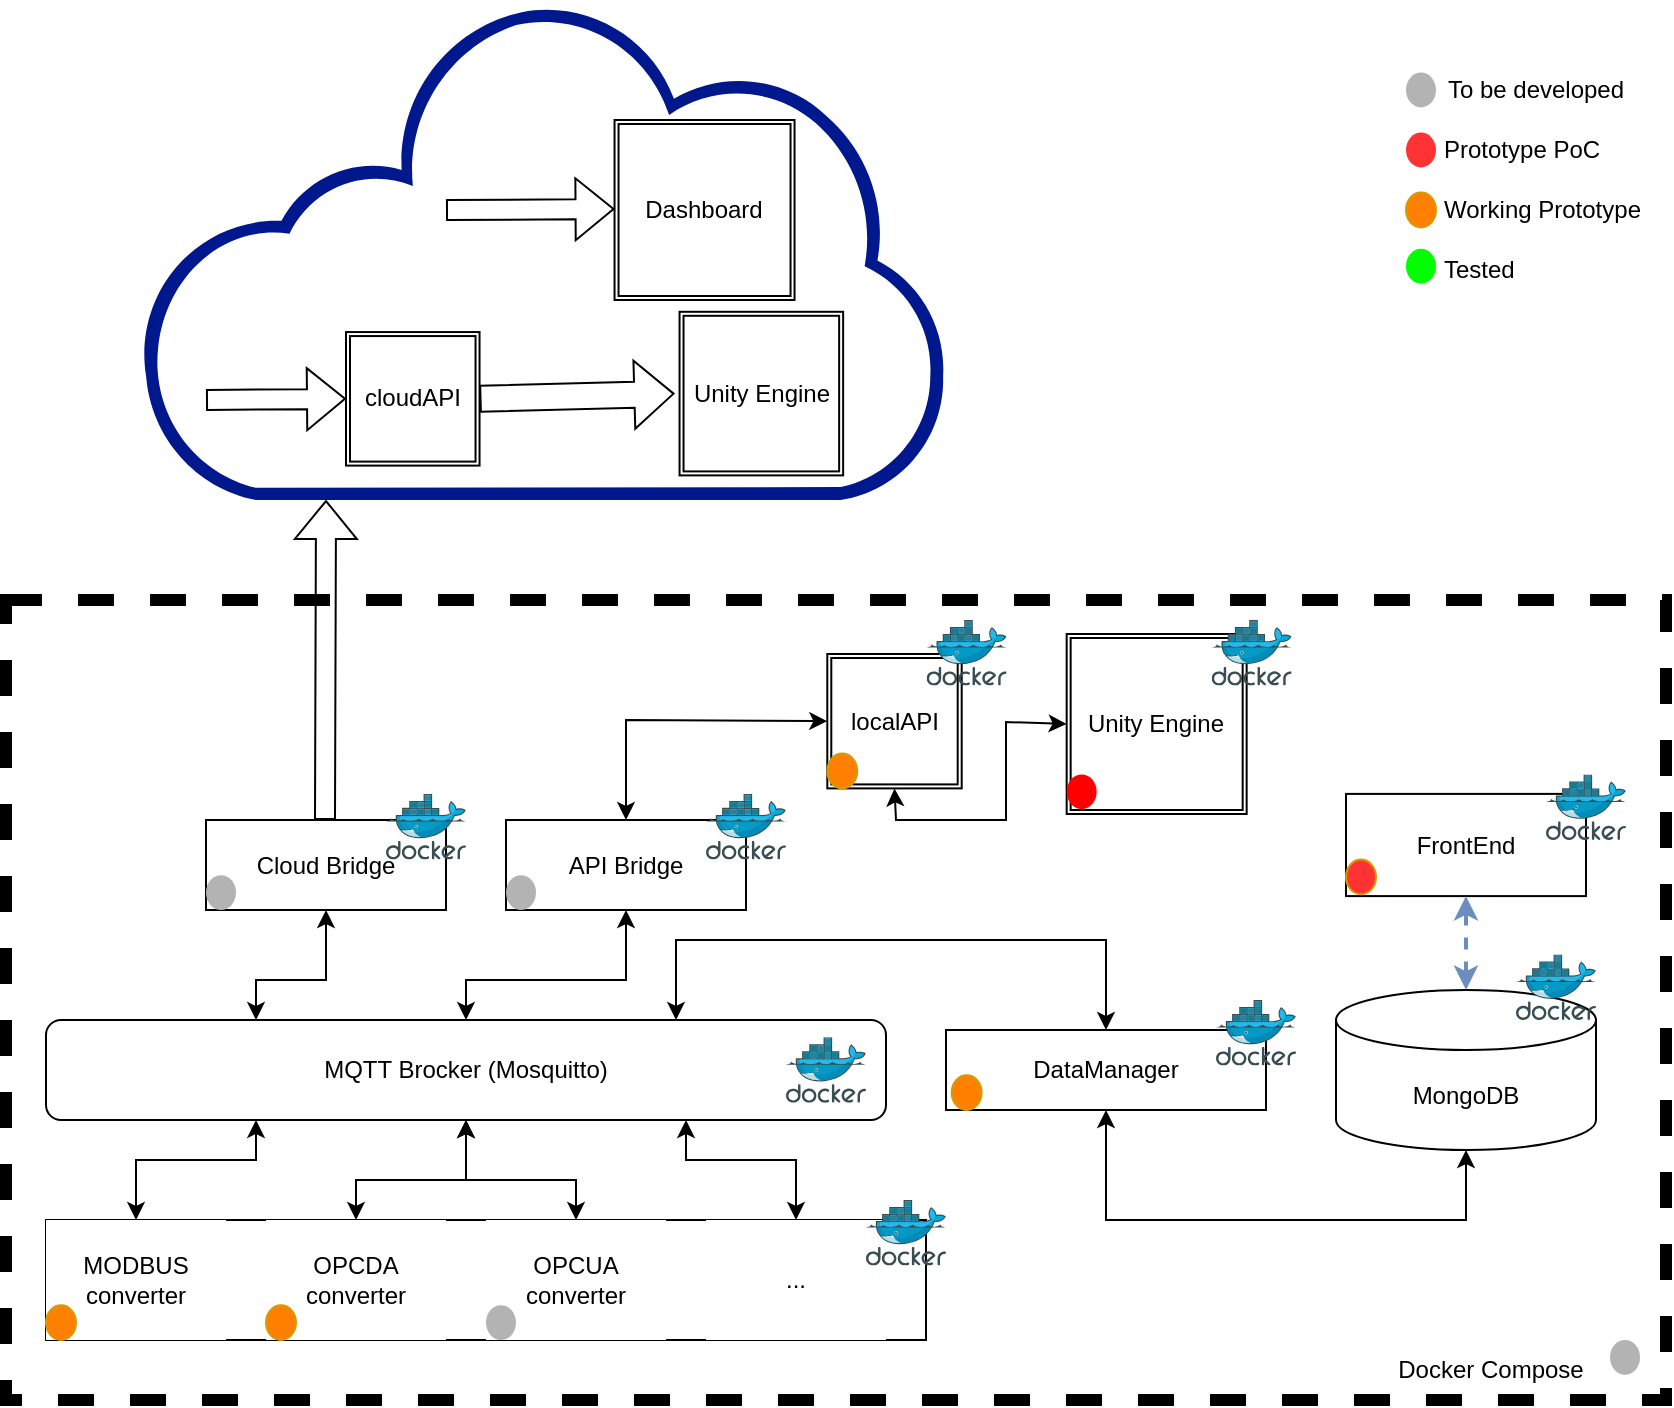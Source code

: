 <mxfile version="22.1.18" type="device">
  <diagram name="Página-1" id="7zzRH2UkfeKaquIX6ZkR">
    <mxGraphModel dx="1253" dy="1880" grid="1" gridSize="10" guides="1" tooltips="1" connect="1" arrows="1" fold="1" page="1" pageScale="1" pageWidth="827" pageHeight="1169" math="0" shadow="0">
      <root>
        <mxCell id="0" />
        <mxCell id="1" parent="0" />
        <mxCell id="7Npt1wdLBXmJ5ymIumH4-31" value="" style="rounded=0;whiteSpace=wrap;html=1;fillColor=none;dashed=1;strokeWidth=6;" parent="1" vertex="1">
          <mxGeometry x="10" y="220" width="830" height="400" as="geometry" />
        </mxCell>
        <mxCell id="4FtWLuwmcuxWjbDtP5bd-3" value="" style="rounded=0;whiteSpace=wrap;html=1;strokeColor=default;" parent="1" vertex="1">
          <mxGeometry x="30" y="530" width="440" height="60" as="geometry" />
        </mxCell>
        <mxCell id="7Npt1wdLBXmJ5ymIumH4-1" value="OPCDA converter" style="rounded=0;whiteSpace=wrap;html=1;strokeColor=none;" parent="1" vertex="1">
          <mxGeometry x="140" y="530" width="90" height="60" as="geometry" />
        </mxCell>
        <mxCell id="7Npt1wdLBXmJ5ymIumH4-3" value="MQTT Brocker (Mosquitto)" style="rounded=1;whiteSpace=wrap;html=1;" parent="1" vertex="1">
          <mxGeometry x="30" y="430" width="420" height="50" as="geometry" />
        </mxCell>
        <mxCell id="7Npt1wdLBXmJ5ymIumH4-4" value="MODBUS converter" style="rounded=0;whiteSpace=wrap;html=1;strokeColor=none;" parent="1" vertex="1">
          <mxGeometry x="30" y="530" width="90" height="60" as="geometry" />
        </mxCell>
        <mxCell id="7Npt1wdLBXmJ5ymIumH4-5" value="OPCUA converter" style="rounded=0;whiteSpace=wrap;html=1;strokeColor=none;" parent="1" vertex="1">
          <mxGeometry x="250" y="530" width="90" height="60" as="geometry" />
        </mxCell>
        <mxCell id="7Npt1wdLBXmJ5ymIumH4-6" value="..." style="rounded=0;whiteSpace=wrap;html=1;strokeColor=none;" parent="1" vertex="1">
          <mxGeometry x="360" y="530" width="90" height="60" as="geometry" />
        </mxCell>
        <mxCell id="7Npt1wdLBXmJ5ymIumH4-7" value="MongoDB" style="shape=cylinder3;whiteSpace=wrap;html=1;boundedLbl=1;backgroundOutline=1;size=15;" parent="1" vertex="1">
          <mxGeometry x="675" y="415" width="130" height="80" as="geometry" />
        </mxCell>
        <mxCell id="7Npt1wdLBXmJ5ymIumH4-9" value="Cloud Bridge" style="rounded=0;whiteSpace=wrap;html=1;" parent="1" vertex="1">
          <mxGeometry x="110" y="330" width="120" height="45" as="geometry" />
        </mxCell>
        <mxCell id="7Npt1wdLBXmJ5ymIumH4-10" value="DataManager" style="rounded=0;whiteSpace=wrap;html=1;" parent="1" vertex="1">
          <mxGeometry x="480" y="435" width="160" height="40" as="geometry" />
        </mxCell>
        <mxCell id="7Npt1wdLBXmJ5ymIumH4-13" value="" style="image;sketch=0;aspect=fixed;html=1;points=[];align=center;fontSize=12;image=img/lib/mscae/Docker.svg;" parent="1" vertex="1">
          <mxGeometry x="400" y="438.6" width="40" height="32.8" as="geometry" />
        </mxCell>
        <mxCell id="7Npt1wdLBXmJ5ymIumH4-17" value="" style="image;sketch=0;aspect=fixed;html=1;points=[];align=center;fontSize=12;image=img/lib/mscae/Docker.svg;" parent="1" vertex="1">
          <mxGeometry x="200" y="316.95" width="40" height="32.8" as="geometry" />
        </mxCell>
        <mxCell id="7Npt1wdLBXmJ5ymIumH4-18" value="" style="image;sketch=0;aspect=fixed;html=1;points=[];align=center;fontSize=12;image=img/lib/mscae/Docker.svg;" parent="1" vertex="1">
          <mxGeometry x="765" y="397.2" width="40" height="32.8" as="geometry" />
        </mxCell>
        <mxCell id="7Npt1wdLBXmJ5ymIumH4-19" value="" style="image;sketch=0;aspect=fixed;html=1;points=[];align=center;fontSize=12;image=img/lib/mscae/Docker.svg;" parent="1" vertex="1">
          <mxGeometry x="615" y="420" width="40" height="32.8" as="geometry" />
        </mxCell>
        <mxCell id="7Npt1wdLBXmJ5ymIumH4-20" value="" style="sketch=0;aspect=fixed;pointerEvents=1;shadow=0;dashed=0;html=1;strokeColor=none;labelPosition=center;verticalLabelPosition=bottom;verticalAlign=top;align=center;fillColor=#00188D;shape=mxgraph.mscae.enterprise.internet_hollow" parent="1" vertex="1">
          <mxGeometry x="76.77" y="-80" width="403.23" height="250" as="geometry" />
        </mxCell>
        <mxCell id="7Npt1wdLBXmJ5ymIumH4-24" value="FrontEnd" style="rounded=0;whiteSpace=wrap;html=1;" parent="1" vertex="1">
          <mxGeometry x="680" y="316.95" width="120" height="51.1" as="geometry" />
        </mxCell>
        <mxCell id="7Npt1wdLBXmJ5ymIumH4-25" value="" style="image;sketch=0;aspect=fixed;html=1;points=[];align=center;fontSize=12;image=img/lib/mscae/Docker.svg;" parent="1" vertex="1">
          <mxGeometry x="780" y="307.2" width="40" height="32.8" as="geometry" />
        </mxCell>
        <mxCell id="7Npt1wdLBXmJ5ymIumH4-26" value="Dashboard" style="shape=ext;double=1;whiteSpace=wrap;html=1;aspect=fixed;" parent="1" vertex="1">
          <mxGeometry x="314.27" y="-20" width="90" height="90" as="geometry" />
        </mxCell>
        <mxCell id="7Npt1wdLBXmJ5ymIumH4-27" value="Unity Engine" style="shape=ext;double=1;whiteSpace=wrap;html=1;aspect=fixed;" parent="1" vertex="1">
          <mxGeometry x="346.77" y="75.9" width="81.8" height="81.8" as="geometry" />
        </mxCell>
        <mxCell id="7Npt1wdLBXmJ5ymIumH4-28" value="" style="shape=flexArrow;endArrow=classic;html=1;rounded=0;entryX=0;entryY=0.5;entryDx=0;entryDy=0;" parent="1" target="7kdsMO98y5sn18G8m-w_-2" edge="1">
          <mxGeometry width="50" height="50" relative="1" as="geometry">
            <mxPoint x="110" y="120" as="sourcePoint" />
            <mxPoint x="211.77" y="61.8" as="targetPoint" />
          </mxGeometry>
        </mxCell>
        <mxCell id="7Npt1wdLBXmJ5ymIumH4-29" value="" style="shape=flexArrow;endArrow=classic;html=1;rounded=0;entryX=0;entryY=0.5;entryDx=0;entryDy=0;" parent="1" edge="1">
          <mxGeometry width="50" height="50" relative="1" as="geometry">
            <mxPoint x="230" y="25" as="sourcePoint" />
            <mxPoint x="314.27" y="24.52" as="targetPoint" />
          </mxGeometry>
        </mxCell>
        <mxCell id="7Npt1wdLBXmJ5ymIumH4-33" value="" style="endArrow=classic;startArrow=classic;html=1;rounded=0;exitX=0.5;exitY=0;exitDx=0;exitDy=0;" parent="1" source="7Npt1wdLBXmJ5ymIumH4-6" edge="1">
          <mxGeometry width="50" height="50" relative="1" as="geometry">
            <mxPoint x="390" y="520" as="sourcePoint" />
            <mxPoint x="350" y="480" as="targetPoint" />
            <Array as="points">
              <mxPoint x="405" y="500" />
              <mxPoint x="350" y="500" />
            </Array>
          </mxGeometry>
        </mxCell>
        <mxCell id="7Npt1wdLBXmJ5ymIumH4-34" value="" style="endArrow=classic;startArrow=classic;html=1;rounded=0;exitX=0.5;exitY=0;exitDx=0;exitDy=0;entryX=0.5;entryY=1;entryDx=0;entryDy=0;" parent="1" source="7Npt1wdLBXmJ5ymIumH4-1" target="7Npt1wdLBXmJ5ymIumH4-3" edge="1">
          <mxGeometry width="50" height="50" relative="1" as="geometry">
            <mxPoint x="415" y="540" as="sourcePoint" />
            <mxPoint x="360" y="490" as="targetPoint" />
            <Array as="points">
              <mxPoint x="185" y="510" />
              <mxPoint x="240" y="510" />
            </Array>
          </mxGeometry>
        </mxCell>
        <mxCell id="7Npt1wdLBXmJ5ymIumH4-35" value="" style="endArrow=classic;startArrow=classic;html=1;rounded=0;exitX=0.5;exitY=0;exitDx=0;exitDy=0;entryX=0.5;entryY=1;entryDx=0;entryDy=0;" parent="1" source="7Npt1wdLBXmJ5ymIumH4-5" target="7Npt1wdLBXmJ5ymIumH4-3" edge="1">
          <mxGeometry width="50" height="50" relative="1" as="geometry">
            <mxPoint x="300" y="530" as="sourcePoint" />
            <mxPoint x="250" y="480" as="targetPoint" />
            <Array as="points">
              <mxPoint x="295" y="510" />
              <mxPoint x="240" y="510" />
            </Array>
          </mxGeometry>
        </mxCell>
        <mxCell id="7Npt1wdLBXmJ5ymIumH4-36" value="" style="endArrow=classic;startArrow=classic;html=1;rounded=0;exitX=0.5;exitY=0;exitDx=0;exitDy=0;entryX=0.25;entryY=1;entryDx=0;entryDy=0;" parent="1" source="7Npt1wdLBXmJ5ymIumH4-4" target="7Npt1wdLBXmJ5ymIumH4-3" edge="1">
          <mxGeometry width="50" height="50" relative="1" as="geometry">
            <mxPoint x="435" y="560" as="sourcePoint" />
            <mxPoint x="380" y="510" as="targetPoint" />
            <Array as="points">
              <mxPoint x="75" y="500" />
              <mxPoint x="135" y="500" />
            </Array>
          </mxGeometry>
        </mxCell>
        <mxCell id="7Npt1wdLBXmJ5ymIumH4-37" value="" style="endArrow=classic;startArrow=classic;html=1;rounded=0;entryX=0.25;entryY=0;entryDx=0;entryDy=0;exitX=0.5;exitY=1;exitDx=0;exitDy=0;" parent="1" source="7Npt1wdLBXmJ5ymIumH4-9" target="7Npt1wdLBXmJ5ymIumH4-3" edge="1">
          <mxGeometry width="50" height="50" relative="1" as="geometry">
            <mxPoint x="85" y="540" as="sourcePoint" />
            <mxPoint x="145" y="490" as="targetPoint" />
            <Array as="points">
              <mxPoint x="170" y="410" />
              <mxPoint x="135" y="410" />
            </Array>
          </mxGeometry>
        </mxCell>
        <mxCell id="7Npt1wdLBXmJ5ymIumH4-39" value="" style="endArrow=classic;startArrow=classic;html=1;rounded=0;entryX=0.5;entryY=1;entryDx=0;entryDy=0;dashed=1;strokeWidth=2;fillColor=#dae8fc;strokeColor=#6c8ebf;exitX=0.5;exitY=0;exitDx=0;exitDy=0;exitPerimeter=0;" parent="1" source="7Npt1wdLBXmJ5ymIumH4-7" target="7Npt1wdLBXmJ5ymIumH4-24" edge="1">
          <mxGeometry width="50" height="50" relative="1" as="geometry">
            <mxPoint x="355" y="440" as="sourcePoint" />
            <mxPoint x="390" y="374" as="targetPoint" />
          </mxGeometry>
        </mxCell>
        <mxCell id="7Npt1wdLBXmJ5ymIumH4-42" value="" style="endArrow=classic;startArrow=classic;html=1;rounded=0;exitX=0.5;exitY=0;exitDx=0;exitDy=0;entryX=0.75;entryY=0;entryDx=0;entryDy=0;" parent="1" source="7Npt1wdLBXmJ5ymIumH4-10" target="7Npt1wdLBXmJ5ymIumH4-3" edge="1">
          <mxGeometry width="50" height="50" relative="1" as="geometry">
            <mxPoint x="630" y="450" as="sourcePoint" />
            <mxPoint x="460" y="465" as="targetPoint" />
            <Array as="points">
              <mxPoint x="560" y="390" />
              <mxPoint x="345" y="390" />
            </Array>
          </mxGeometry>
        </mxCell>
        <mxCell id="7Npt1wdLBXmJ5ymIumH4-43" value="" style="shape=flexArrow;endArrow=classic;html=1;rounded=0;" parent="1" edge="1">
          <mxGeometry width="50" height="50" relative="1" as="geometry">
            <mxPoint x="169.5" y="330" as="sourcePoint" />
            <mxPoint x="170" y="170" as="targetPoint" />
          </mxGeometry>
        </mxCell>
        <mxCell id="7Npt1wdLBXmJ5ymIumH4-44" value="Docker Compose" style="text;html=1;strokeColor=none;fillColor=none;align=center;verticalAlign=middle;whiteSpace=wrap;rounded=0;" parent="1" vertex="1">
          <mxGeometry x="700" y="590" width="105" height="30" as="geometry" />
        </mxCell>
        <mxCell id="7kdsMO98y5sn18G8m-w_-2" value="cloudAPI" style="shape=ext;double=1;whiteSpace=wrap;html=1;aspect=fixed;" parent="1" vertex="1">
          <mxGeometry x="180" y="86.03" width="66.77" height="66.77" as="geometry" />
        </mxCell>
        <mxCell id="7kdsMO98y5sn18G8m-w_-4" value="" style="shape=flexArrow;endArrow=classic;html=1;rounded=0;entryX=0;entryY=0.5;entryDx=0;entryDy=0;width=13;endSize=6.2;exitX=1;exitY=0.5;exitDx=0;exitDy=0;" parent="1" source="7kdsMO98y5sn18G8m-w_-2" edge="1">
          <mxGeometry width="50" height="50" relative="1" as="geometry">
            <mxPoint x="171.77" y="126.8" as="sourcePoint" />
            <mxPoint x="344.27" y="116.8" as="targetPoint" />
          </mxGeometry>
        </mxCell>
        <mxCell id="UQ5qbsGniW9rWeWsS5vU-2" value="" style="endArrow=classic;startArrow=classic;html=1;rounded=0;entryX=0.5;entryY=1;entryDx=0;entryDy=0;exitX=0.5;exitY=1;exitDx=0;exitDy=0;exitPerimeter=0;" parent="1" source="7Npt1wdLBXmJ5ymIumH4-7" target="7Npt1wdLBXmJ5ymIumH4-10" edge="1">
          <mxGeometry width="50" height="50" relative="1" as="geometry">
            <mxPoint x="560" y="545" as="sourcePoint" />
            <mxPoint x="610" y="495" as="targetPoint" />
            <Array as="points">
              <mxPoint x="740" y="530" />
              <mxPoint x="560" y="530" />
            </Array>
          </mxGeometry>
        </mxCell>
        <mxCell id="9k12AXy6tt7gyHXrd-Mn-1" value="API Bridge" style="rounded=0;whiteSpace=wrap;html=1;" parent="1" vertex="1">
          <mxGeometry x="260" y="330" width="120" height="45" as="geometry" />
        </mxCell>
        <mxCell id="9k12AXy6tt7gyHXrd-Mn-2" value="Unity Engine" style="shape=ext;double=1;whiteSpace=wrap;html=1;aspect=fixed;" parent="1" vertex="1">
          <mxGeometry x="540.33" y="237" width="90" height="90" as="geometry" />
        </mxCell>
        <mxCell id="9k12AXy6tt7gyHXrd-Mn-3" value="localAPI" style="shape=ext;double=1;whiteSpace=wrap;html=1;aspect=fixed;" parent="1" vertex="1">
          <mxGeometry x="420.65" y="247" width="67.2" height="67.2" as="geometry" />
        </mxCell>
        <mxCell id="9k12AXy6tt7gyHXrd-Mn-4" value="" style="endArrow=classic;startArrow=classic;html=1;rounded=0;entryX=0.5;entryY=0;entryDx=0;entryDy=0;exitX=0.5;exitY=1;exitDx=0;exitDy=0;" parent="1" source="9k12AXy6tt7gyHXrd-Mn-1" target="7Npt1wdLBXmJ5ymIumH4-3" edge="1">
          <mxGeometry width="50" height="50" relative="1" as="geometry">
            <mxPoint x="180" y="385" as="sourcePoint" />
            <mxPoint x="145" y="440" as="targetPoint" />
            <Array as="points">
              <mxPoint x="320" y="410" />
              <mxPoint x="240" y="410" />
            </Array>
          </mxGeometry>
        </mxCell>
        <mxCell id="9k12AXy6tt7gyHXrd-Mn-6" value="" style="endArrow=classic;startArrow=classic;html=1;rounded=0;entryX=0;entryY=0.5;entryDx=0;entryDy=0;exitX=0.5;exitY=0;exitDx=0;exitDy=0;" parent="1" source="9k12AXy6tt7gyHXrd-Mn-1" target="9k12AXy6tt7gyHXrd-Mn-3" edge="1">
          <mxGeometry width="50" height="50" relative="1" as="geometry">
            <mxPoint x="330" y="385" as="sourcePoint" />
            <mxPoint x="250" y="440" as="targetPoint" />
            <Array as="points">
              <mxPoint x="320" y="300" />
              <mxPoint x="320" y="280" />
            </Array>
          </mxGeometry>
        </mxCell>
        <mxCell id="9k12AXy6tt7gyHXrd-Mn-7" value="" style="endArrow=classic;startArrow=classic;html=1;rounded=0;entryX=0.5;entryY=1;entryDx=0;entryDy=0;exitX=0;exitY=0.5;exitDx=0;exitDy=0;" parent="1" source="9k12AXy6tt7gyHXrd-Mn-2" target="9k12AXy6tt7gyHXrd-Mn-3" edge="1">
          <mxGeometry width="50" height="50" relative="1" as="geometry">
            <mxPoint x="330" y="340" as="sourcePoint" />
            <mxPoint x="440" y="292" as="targetPoint" />
            <Array as="points">
              <mxPoint x="510" y="281" />
              <mxPoint x="510" y="330" />
              <mxPoint x="455" y="330" />
            </Array>
          </mxGeometry>
        </mxCell>
        <mxCell id="9k12AXy6tt7gyHXrd-Mn-8" value="" style="image;sketch=0;aspect=fixed;html=1;points=[];align=center;fontSize=12;image=img/lib/mscae/Docker.svg;" parent="1" vertex="1">
          <mxGeometry x="360" y="316.95" width="40" height="32.8" as="geometry" />
        </mxCell>
        <mxCell id="9k12AXy6tt7gyHXrd-Mn-9" value="" style="image;sketch=0;aspect=fixed;html=1;points=[];align=center;fontSize=12;image=img/lib/mscae/Docker.svg;" parent="1" vertex="1">
          <mxGeometry x="470.33" y="230" width="40" height="32.8" as="geometry" />
        </mxCell>
        <mxCell id="9k12AXy6tt7gyHXrd-Mn-11" value="" style="image;sketch=0;aspect=fixed;html=1;points=[];align=center;fontSize=12;image=img/lib/mscae/Docker.svg;" parent="1" vertex="1">
          <mxGeometry x="612.83" y="230" width="40" height="32.8" as="geometry" />
        </mxCell>
        <mxCell id="9k12AXy6tt7gyHXrd-Mn-14" value="" style="ellipse;whiteSpace=wrap;html=1;fillColor=#FF3333;strokeColor=#d79b00;" parent="1" vertex="1">
          <mxGeometry x="680" y="349.75" width="15" height="17.4" as="geometry" />
        </mxCell>
        <mxCell id="9k12AXy6tt7gyHXrd-Mn-15" value="" style="ellipse;whiteSpace=wrap;html=1;fillColor=#FF8000;strokeColor=#d79b00;" parent="1" vertex="1">
          <mxGeometry x="140" y="572.6" width="15" height="17.4" as="geometry" />
        </mxCell>
        <mxCell id="9k12AXy6tt7gyHXrd-Mn-16" value="" style="ellipse;whiteSpace=wrap;html=1;fillColor=#FF8000;strokeColor=#d79b00;" parent="1" vertex="1">
          <mxGeometry x="420.65" y="296.8" width="15" height="17.4" as="geometry" />
        </mxCell>
        <mxCell id="9k12AXy6tt7gyHXrd-Mn-18" value="" style="ellipse;whiteSpace=wrap;html=1;fillColor=#B3B3B3;strokeColor=none;" parent="1" vertex="1">
          <mxGeometry x="250" y="572.6" width="15" height="17.4" as="geometry" />
        </mxCell>
        <mxCell id="9k12AXy6tt7gyHXrd-Mn-20" value="" style="ellipse;whiteSpace=wrap;html=1;fillColor=#B3B3B3;strokeColor=none;" parent="1" vertex="1">
          <mxGeometry x="110" y="357.6" width="15" height="17.4" as="geometry" />
        </mxCell>
        <mxCell id="9k12AXy6tt7gyHXrd-Mn-21" value="" style="ellipse;whiteSpace=wrap;html=1;fillColor=#B3B3B3;strokeColor=none;" parent="1" vertex="1">
          <mxGeometry x="260" y="357.6" width="15" height="17.4" as="geometry" />
        </mxCell>
        <mxCell id="9k12AXy6tt7gyHXrd-Mn-22" value="" style="ellipse;whiteSpace=wrap;html=1;fillColor=#FF0000;strokeColor=none;" parent="1" vertex="1">
          <mxGeometry x="540.33" y="307.2" width="15" height="17.4" as="geometry" />
        </mxCell>
        <mxCell id="9k12AXy6tt7gyHXrd-Mn-28" value="" style="ellipse;whiteSpace=wrap;html=1;fillColor=#B3B3B3;strokeColor=none;" parent="1" vertex="1">
          <mxGeometry x="812" y="590" width="15" height="17.4" as="geometry" />
        </mxCell>
        <mxCell id="9k12AXy6tt7gyHXrd-Mn-31" value="To be developed" style="text;html=1;strokeColor=none;fillColor=none;align=center;verticalAlign=middle;whiteSpace=wrap;rounded=0;" parent="1" vertex="1">
          <mxGeometry x="725" y="-50" width="100" height="30" as="geometry" />
        </mxCell>
        <mxCell id="9k12AXy6tt7gyHXrd-Mn-32" value="Prototype PoC" style="text;html=1;strokeColor=none;fillColor=none;align=left;verticalAlign=middle;whiteSpace=wrap;rounded=0;" parent="1" vertex="1">
          <mxGeometry x="727" y="-20" width="100" height="30" as="geometry" />
        </mxCell>
        <mxCell id="9k12AXy6tt7gyHXrd-Mn-33" value="Working Prototype" style="text;html=1;strokeColor=none;fillColor=none;align=left;verticalAlign=middle;whiteSpace=wrap;rounded=0;" parent="1" vertex="1">
          <mxGeometry x="727" y="10" width="113" height="30" as="geometry" />
        </mxCell>
        <mxCell id="9k12AXy6tt7gyHXrd-Mn-34" value="Tested" style="text;html=1;strokeColor=none;fillColor=none;align=left;verticalAlign=middle;whiteSpace=wrap;rounded=0;" parent="1" vertex="1">
          <mxGeometry x="727" y="40" width="100" height="30" as="geometry" />
        </mxCell>
        <mxCell id="9k12AXy6tt7gyHXrd-Mn-35" value="" style="ellipse;whiteSpace=wrap;html=1;fillColor=#FF8000;strokeColor=#d79b00;" parent="1" vertex="1">
          <mxGeometry x="710" y="16.3" width="15" height="17.4" as="geometry" />
        </mxCell>
        <mxCell id="9k12AXy6tt7gyHXrd-Mn-36" value="" style="ellipse;whiteSpace=wrap;html=1;fillColor=#FF3333;strokeColor=none;" parent="1" vertex="1">
          <mxGeometry x="710" y="-13.7" width="15" height="17.4" as="geometry" />
        </mxCell>
        <mxCell id="9k12AXy6tt7gyHXrd-Mn-37" value="" style="ellipse;whiteSpace=wrap;html=1;fillColor=#B3B3B3;strokeColor=none;" parent="1" vertex="1">
          <mxGeometry x="710" y="-43.7" width="15" height="17.4" as="geometry" />
        </mxCell>
        <mxCell id="9k12AXy6tt7gyHXrd-Mn-38" value="" style="ellipse;whiteSpace=wrap;html=1;fillColor=#00FF00;strokeColor=none;" parent="1" vertex="1">
          <mxGeometry x="710" y="44.4" width="15" height="17.4" as="geometry" />
        </mxCell>
        <mxCell id="7Npt1wdLBXmJ5ymIumH4-14" value="" style="image;sketch=0;aspect=fixed;html=1;points=[];align=center;fontSize=12;image=img/lib/mscae/Docker.svg;" parent="1" vertex="1">
          <mxGeometry x="440" y="520" width="40" height="32.8" as="geometry" />
        </mxCell>
        <mxCell id="uPCEE13zxq_W2chEDOYB-1" value="" style="ellipse;whiteSpace=wrap;html=1;fillColor=#FF8000;strokeColor=#d79b00;" vertex="1" parent="1">
          <mxGeometry x="30" y="572.6" width="15" height="17.4" as="geometry" />
        </mxCell>
        <mxCell id="uPCEE13zxq_W2chEDOYB-2" value="" style="ellipse;whiteSpace=wrap;html=1;fillColor=#FF8000;strokeColor=#d79b00;" vertex="1" parent="1">
          <mxGeometry x="482.83" y="457.6" width="15" height="17.4" as="geometry" />
        </mxCell>
      </root>
    </mxGraphModel>
  </diagram>
</mxfile>
